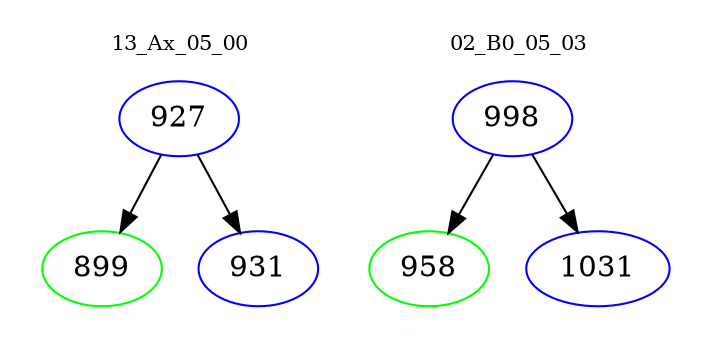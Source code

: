 digraph{
subgraph cluster_0 {
color = white
label = "13_Ax_05_00";
fontsize=10;
T0_927 [label="927", color="blue"]
T0_927 -> T0_899 [color="black"]
T0_899 [label="899", color="green"]
T0_927 -> T0_931 [color="black"]
T0_931 [label="931", color="blue"]
}
subgraph cluster_1 {
color = white
label = "02_B0_05_03";
fontsize=10;
T1_998 [label="998", color="blue"]
T1_998 -> T1_958 [color="black"]
T1_958 [label="958", color="green"]
T1_998 -> T1_1031 [color="black"]
T1_1031 [label="1031", color="blue"]
}
}
